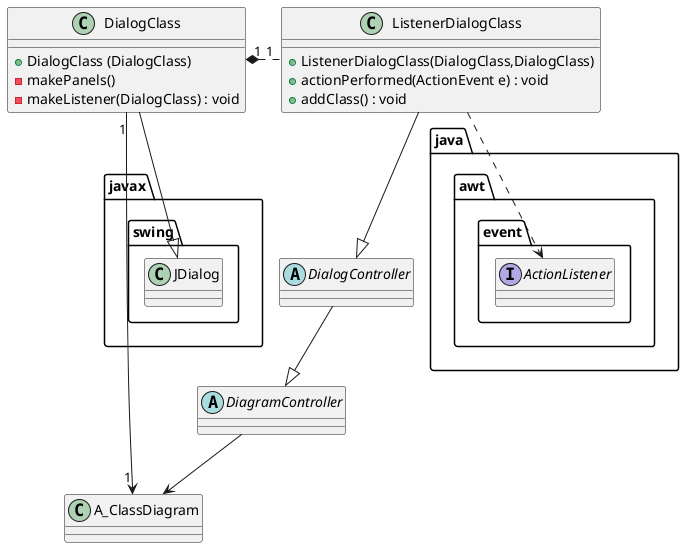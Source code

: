 @startuml
    
    class A_ClassDiagram {
    
    }
    
    class javax.swing.JDialog {
    
    }
    
    interface java.awt.event.ActionListener {

    }
    
    abstract class DiagramController {
		
    }

    abstract class DialogController {
        
    }

	class DialogClass {
		+ DialogClass (DialogClass) 
		- makePanels()
		- makeListener(DialogClass) : void
	}
   
    class ListenerDialogClass {
		+ ListenerDialogClass(DialogClass,DialogClass)
		+ actionPerformed(ActionEvent e) : void
		+ addClass() : void
    }


    DialogClass --|> javax.swing.JDialog
    ListenerDialogClass --|> DialogController
    DialogController --|> DiagramController
    ListenerDialogClass ..> java.awt.event.ActionListener
    
    DiagramController --> A_ClassDiagram
    DialogClass "1"-->"1" A_ClassDiagram
    
    DialogClass "1"*."1" ListenerDialogClass


@enduml